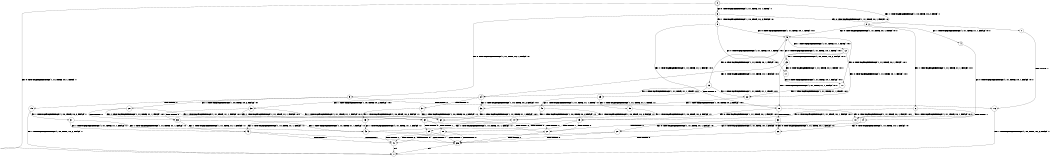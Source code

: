 digraph BCG {
size = "7, 10.5";
center = TRUE;
node [shape = circle];
0 [peripheries = 2];
0 -> 1 [label = "EX !0 !ATOMIC_EXCH_BRANCH (1, +1, TRUE, +0, 1, TRUE) !::"];
0 -> 2 [label = "EX !1 !ATOMIC_EXCH_BRANCH (1, +0, TRUE, +0, 2, TRUE) !::"];
0 -> 3 [label = "EX !0 !ATOMIC_EXCH_BRANCH (1, +1, TRUE, +0, 1, TRUE) !::"];
2 -> 4 [label = "EX !1 !ATOMIC_EXCH_BRANCH (1, +1, TRUE, +1, 1, FALSE) !:0:1:"];
2 -> 5 [label = "EX !0 !ATOMIC_EXCH_BRANCH (1, +1, TRUE, +0, 1, TRUE) !:0:1:"];
2 -> 6 [label = "EX !1 !ATOMIC_EXCH_BRANCH (1, +1, TRUE, +1, 1, FALSE) !:0:1:"];
3 -> 7 [label = "EX !0 !ATOMIC_EXCH_BRANCH (1, +1, TRUE, +0, 1, FALSE) !:0:"];
3 -> 8 [label = "EX !1 !ATOMIC_EXCH_BRANCH (1, +0, TRUE, +0, 2, FALSE) !:0:"];
3 -> 9 [label = "EX !0 !ATOMIC_EXCH_BRANCH (1, +1, TRUE, +0, 1, FALSE) !:0:"];
4 -> 10 [label = "EX !0 !ATOMIC_EXCH_BRANCH (1, +1, TRUE, +0, 1, FALSE) !:0:1:"];
5 -> 11 [label = "EX !0 !ATOMIC_EXCH_BRANCH (1, +1, TRUE, +0, 1, FALSE) !:0:1:"];
5 -> 12 [label = "EX !1 !ATOMIC_EXCH_BRANCH (1, +1, TRUE, +1, 1, TRUE) !:0:1:"];
5 -> 13 [label = "EX !0 !ATOMIC_EXCH_BRANCH (1, +1, TRUE, +0, 1, FALSE) !:0:1:"];
6 -> 10 [label = "EX !0 !ATOMIC_EXCH_BRANCH (1, +1, TRUE, +0, 1, FALSE) !:0:1:"];
6 -> 14 [label = "TERMINATE !1"];
6 -> 15 [label = "EX !0 !ATOMIC_EXCH_BRANCH (1, +1, TRUE, +0, 1, FALSE) !:0:1:"];
7 -> 16 [label = "TERMINATE !0"];
8 -> 17 [label = "EX !0 !ATOMIC_EXCH_BRANCH (1, +1, TRUE, +0, 1, TRUE) !:0:1:"];
8 -> 18 [label = "EX !1 !ATOMIC_EXCH_BRANCH (1, +1, TRUE, +1, 1, FALSE) !:0:1:"];
8 -> 5 [label = "EX !0 !ATOMIC_EXCH_BRANCH (1, +1, TRUE, +0, 1, TRUE) !:0:1:"];
9 -> 16 [label = "TERMINATE !0"];
9 -> 19 [label = "TERMINATE !0"];
9 -> 20 [label = "EX !1 !ATOMIC_EXCH_BRANCH (1, +0, TRUE, +0, 2, FALSE) !:0:"];
10 -> 21 [label = "TERMINATE !0"];
11 -> 22 [label = "EX !1 !ATOMIC_EXCH_BRANCH (1, +1, TRUE, +1, 1, TRUE) !:0:1:"];
12 -> 22 [label = "EX !0 !ATOMIC_EXCH_BRANCH (1, +1, TRUE, +0, 1, FALSE) !:0:1:"];
12 -> 23 [label = "EX !1 !ATOMIC_EXCH_BRANCH (1, +0, TRUE, +0, 2, FALSE) !:0:1:"];
12 -> 24 [label = "EX !0 !ATOMIC_EXCH_BRANCH (1, +1, TRUE, +0, 1, FALSE) !:0:1:"];
13 -> 22 [label = "EX !1 !ATOMIC_EXCH_BRANCH (1, +1, TRUE, +1, 1, TRUE) !:0:1:"];
13 -> 25 [label = "TERMINATE !0"];
13 -> 24 [label = "EX !1 !ATOMIC_EXCH_BRANCH (1, +1, TRUE, +1, 1, TRUE) !:0:1:"];
14 -> 26 [label = "EX !0 !ATOMIC_EXCH_BRANCH (1, +1, TRUE, +0, 1, FALSE) !:0:"];
14 -> 27 [label = "EX !0 !ATOMIC_EXCH_BRANCH (1, +1, TRUE, +0, 1, FALSE) !:0:"];
15 -> 21 [label = "TERMINATE !0"];
15 -> 28 [label = "TERMINATE !1"];
15 -> 29 [label = "TERMINATE !0"];
16 -> 1 [label = "EX !1 !ATOMIC_EXCH_BRANCH (1, +0, TRUE, +0, 2, FALSE) !::"];
17 -> 11 [label = "EX !0 !ATOMIC_EXCH_BRANCH (1, +1, TRUE, +0, 1, FALSE) !:0:1:"];
18 -> 10 [label = "EX !0 !ATOMIC_EXCH_BRANCH (1, +1, TRUE, +0, 1, FALSE) !:0:1:"];
18 -> 30 [label = "TERMINATE !1"];
18 -> 15 [label = "EX !0 !ATOMIC_EXCH_BRANCH (1, +1, TRUE, +0, 1, FALSE) !:0:1:"];
19 -> 1 [label = "EX !1 !ATOMIC_EXCH_BRANCH (1, +0, TRUE, +0, 2, FALSE) !::"];
19 -> 31 [label = "EX !1 !ATOMIC_EXCH_BRANCH (1, +0, TRUE, +0, 2, FALSE) !::"];
20 -> 32 [label = "EX !1 !ATOMIC_EXCH_BRANCH (1, +1, TRUE, +1, 1, FALSE) !:0:1:"];
20 -> 33 [label = "TERMINATE !0"];
20 -> 34 [label = "EX !1 !ATOMIC_EXCH_BRANCH (1, +1, TRUE, +1, 1, FALSE) !:0:1:"];
21 -> 35 [label = "TERMINATE !1"];
22 -> 36 [label = "EX !1 !ATOMIC_EXCH_BRANCH (1, +0, TRUE, +0, 2, FALSE) !:0:1:"];
23 -> 17 [label = "EX !0 !ATOMIC_EXCH_BRANCH (1, +1, TRUE, +0, 1, TRUE) !:0:1:"];
23 -> 18 [label = "EX !1 !ATOMIC_EXCH_BRANCH (1, +1, TRUE, +1, 1, FALSE) !:0:1:"];
23 -> 5 [label = "EX !0 !ATOMIC_EXCH_BRANCH (1, +1, TRUE, +0, 1, TRUE) !:0:1:"];
24 -> 36 [label = "EX !1 !ATOMIC_EXCH_BRANCH (1, +0, TRUE, +0, 2, FALSE) !:0:1:"];
24 -> 37 [label = "TERMINATE !0"];
24 -> 38 [label = "EX !1 !ATOMIC_EXCH_BRANCH (1, +0, TRUE, +0, 2, FALSE) !:0:1:"];
25 -> 39 [label = "EX !1 !ATOMIC_EXCH_BRANCH (1, +1, TRUE, +1, 1, TRUE) !:1:"];
25 -> 40 [label = "EX !1 !ATOMIC_EXCH_BRANCH (1, +1, TRUE, +1, 1, TRUE) !:1:"];
26 -> 35 [label = "TERMINATE !0"];
27 -> 35 [label = "TERMINATE !0"];
27 -> 41 [label = "TERMINATE !0"];
28 -> 35 [label = "TERMINATE !0"];
28 -> 41 [label = "TERMINATE !0"];
29 -> 35 [label = "TERMINATE !1"];
29 -> 41 [label = "TERMINATE !1"];
30 -> 26 [label = "EX !0 !ATOMIC_EXCH_BRANCH (1, +1, TRUE, +0, 1, FALSE) !:0:"];
30 -> 27 [label = "EX !0 !ATOMIC_EXCH_BRANCH (1, +1, TRUE, +0, 1, FALSE) !:0:"];
31 -> 42 [label = "EX !1 !ATOMIC_EXCH_BRANCH (1, +1, TRUE, +1, 1, FALSE) !:1:"];
31 -> 43 [label = "EX !1 !ATOMIC_EXCH_BRANCH (1, +1, TRUE, +1, 1, FALSE) !:1:"];
32 -> 21 [label = "TERMINATE !0"];
33 -> 42 [label = "EX !1 !ATOMIC_EXCH_BRANCH (1, +1, TRUE, +1, 1, FALSE) !:1:"];
33 -> 43 [label = "EX !1 !ATOMIC_EXCH_BRANCH (1, +1, TRUE, +1, 1, FALSE) !:1:"];
34 -> 21 [label = "TERMINATE !0"];
34 -> 28 [label = "TERMINATE !1"];
34 -> 29 [label = "TERMINATE !0"];
35 -> 1 [label = "exit"];
36 -> 32 [label = "EX !1 !ATOMIC_EXCH_BRANCH (1, +1, TRUE, +1, 1, FALSE) !:0:1:"];
37 -> 44 [label = "EX !1 !ATOMIC_EXCH_BRANCH (1, +0, TRUE, +0, 2, FALSE) !:1:"];
37 -> 45 [label = "EX !1 !ATOMIC_EXCH_BRANCH (1, +0, TRUE, +0, 2, FALSE) !:1:"];
38 -> 32 [label = "EX !1 !ATOMIC_EXCH_BRANCH (1, +1, TRUE, +1, 1, FALSE) !:0:1:"];
38 -> 33 [label = "TERMINATE !0"];
38 -> 34 [label = "EX !1 !ATOMIC_EXCH_BRANCH (1, +1, TRUE, +1, 1, FALSE) !:0:1:"];
39 -> 44 [label = "EX !1 !ATOMIC_EXCH_BRANCH (1, +0, TRUE, +0, 2, FALSE) !:1:"];
40 -> 44 [label = "EX !1 !ATOMIC_EXCH_BRANCH (1, +0, TRUE, +0, 2, FALSE) !:1:"];
40 -> 45 [label = "EX !1 !ATOMIC_EXCH_BRANCH (1, +0, TRUE, +0, 2, FALSE) !:1:"];
41 -> 1 [label = "exit"];
42 -> 35 [label = "TERMINATE !1"];
43 -> 35 [label = "TERMINATE !1"];
43 -> 41 [label = "TERMINATE !1"];
44 -> 42 [label = "EX !1 !ATOMIC_EXCH_BRANCH (1, +1, TRUE, +1, 1, FALSE) !:1:"];
45 -> 42 [label = "EX !1 !ATOMIC_EXCH_BRANCH (1, +1, TRUE, +1, 1, FALSE) !:1:"];
45 -> 43 [label = "EX !1 !ATOMIC_EXCH_BRANCH (1, +1, TRUE, +1, 1, FALSE) !:1:"];
}
